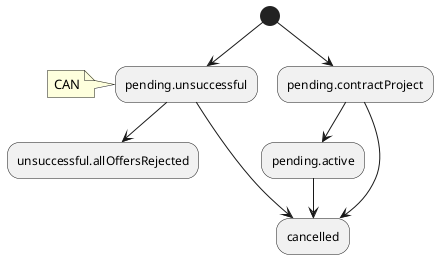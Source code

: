 @startuml
(*)--> pending.contractProject
(*)-->  pending.unsuccessful
note left
CAN
end note
pending.contractProject --> pending.active
pending.unsuccessful --> unsuccessful.allOffersRejected
pending.contractProject --> cancelled
pending.active --> cancelled
pending.unsuccessful --> cancelled


@enduml
